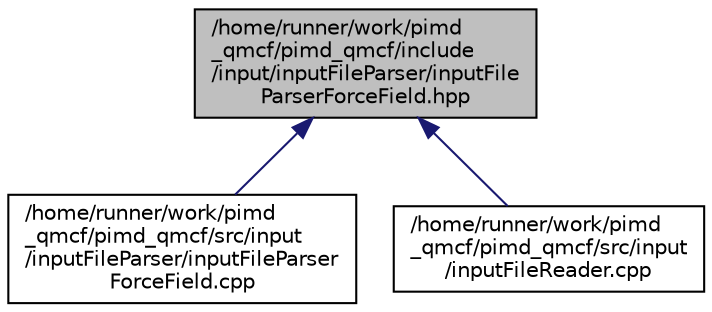 digraph "/home/runner/work/pimd_qmcf/pimd_qmcf/include/input/inputFileParser/inputFileParserForceField.hpp"
{
 // LATEX_PDF_SIZE
  edge [fontname="Helvetica",fontsize="10",labelfontname="Helvetica",labelfontsize="10"];
  node [fontname="Helvetica",fontsize="10",shape=record];
  Node1 [label="/home/runner/work/pimd\l_qmcf/pimd_qmcf/include\l/input/inputFileParser/inputFile\lParserForceField.hpp",height=0.2,width=0.4,color="black", fillcolor="grey75", style="filled", fontcolor="black",tooltip=" "];
  Node1 -> Node2 [dir="back",color="midnightblue",fontsize="10",style="solid",fontname="Helvetica"];
  Node2 [label="/home/runner/work/pimd\l_qmcf/pimd_qmcf/src/input\l/inputFileParser/inputFileParser\lForceField.cpp",height=0.2,width=0.4,color="black", fillcolor="white", style="filled",URL="$inputFileParserForceField_8cpp.html",tooltip=" "];
  Node1 -> Node3 [dir="back",color="midnightblue",fontsize="10",style="solid",fontname="Helvetica"];
  Node3 [label="/home/runner/work/pimd\l_qmcf/pimd_qmcf/src/input\l/inputFileReader.cpp",height=0.2,width=0.4,color="black", fillcolor="white", style="filled",URL="$inputFileReader_8cpp.html",tooltip=" "];
}
